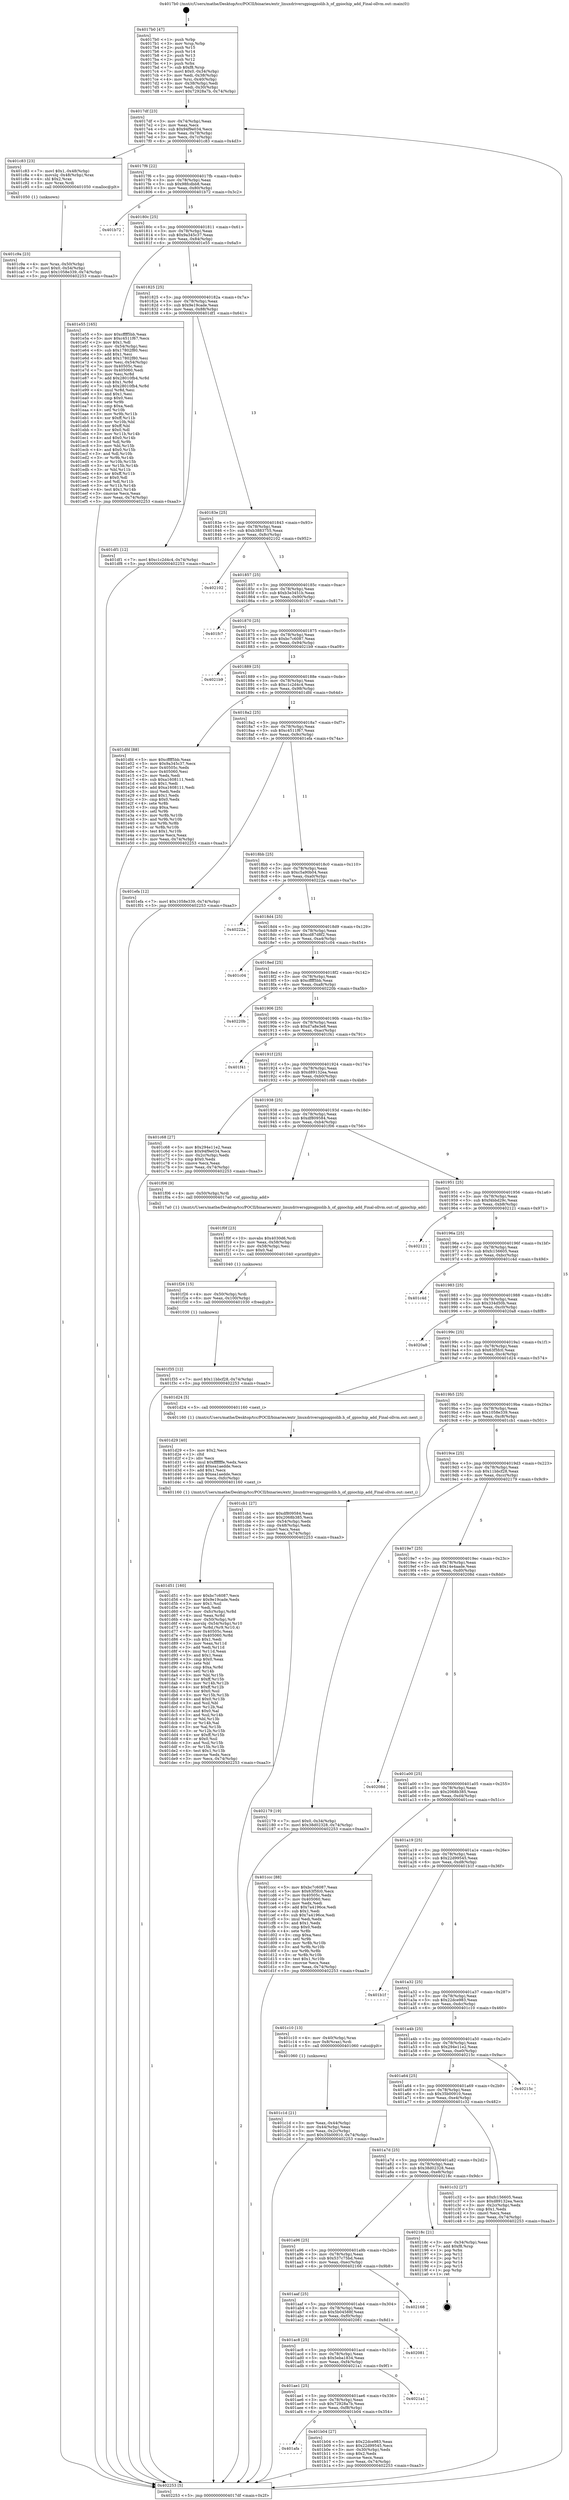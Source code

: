 digraph "0x4017b0" {
  label = "0x4017b0 (/mnt/c/Users/mathe/Desktop/tcc/POCII/binaries/extr_linuxdriversgpiogpiolib.h_of_gpiochip_add_Final-ollvm.out::main(0))"
  labelloc = "t"
  node[shape=record]

  Entry [label="",width=0.3,height=0.3,shape=circle,fillcolor=black,style=filled]
  "0x4017df" [label="{
     0x4017df [23]\l
     | [instrs]\l
     &nbsp;&nbsp;0x4017df \<+3\>: mov -0x74(%rbp),%eax\l
     &nbsp;&nbsp;0x4017e2 \<+2\>: mov %eax,%ecx\l
     &nbsp;&nbsp;0x4017e4 \<+6\>: sub $0x94f9e034,%ecx\l
     &nbsp;&nbsp;0x4017ea \<+3\>: mov %eax,-0x78(%rbp)\l
     &nbsp;&nbsp;0x4017ed \<+3\>: mov %ecx,-0x7c(%rbp)\l
     &nbsp;&nbsp;0x4017f0 \<+6\>: je 0000000000401c83 \<main+0x4d3\>\l
  }"]
  "0x401c83" [label="{
     0x401c83 [23]\l
     | [instrs]\l
     &nbsp;&nbsp;0x401c83 \<+7\>: movl $0x1,-0x48(%rbp)\l
     &nbsp;&nbsp;0x401c8a \<+4\>: movslq -0x48(%rbp),%rax\l
     &nbsp;&nbsp;0x401c8e \<+4\>: shl $0x2,%rax\l
     &nbsp;&nbsp;0x401c92 \<+3\>: mov %rax,%rdi\l
     &nbsp;&nbsp;0x401c95 \<+5\>: call 0000000000401050 \<malloc@plt\>\l
     | [calls]\l
     &nbsp;&nbsp;0x401050 \{1\} (unknown)\l
  }"]
  "0x4017f6" [label="{
     0x4017f6 [22]\l
     | [instrs]\l
     &nbsp;&nbsp;0x4017f6 \<+5\>: jmp 00000000004017fb \<main+0x4b\>\l
     &nbsp;&nbsp;0x4017fb \<+3\>: mov -0x78(%rbp),%eax\l
     &nbsp;&nbsp;0x4017fe \<+5\>: sub $0x98fcdbb8,%eax\l
     &nbsp;&nbsp;0x401803 \<+3\>: mov %eax,-0x80(%rbp)\l
     &nbsp;&nbsp;0x401806 \<+6\>: je 0000000000401b72 \<main+0x3c2\>\l
  }"]
  Exit [label="",width=0.3,height=0.3,shape=circle,fillcolor=black,style=filled,peripheries=2]
  "0x401b72" [label="{
     0x401b72\l
  }", style=dashed]
  "0x40180c" [label="{
     0x40180c [25]\l
     | [instrs]\l
     &nbsp;&nbsp;0x40180c \<+5\>: jmp 0000000000401811 \<main+0x61\>\l
     &nbsp;&nbsp;0x401811 \<+3\>: mov -0x78(%rbp),%eax\l
     &nbsp;&nbsp;0x401814 \<+5\>: sub $0x9a345c37,%eax\l
     &nbsp;&nbsp;0x401819 \<+6\>: mov %eax,-0x84(%rbp)\l
     &nbsp;&nbsp;0x40181f \<+6\>: je 0000000000401e55 \<main+0x6a5\>\l
  }"]
  "0x401f35" [label="{
     0x401f35 [12]\l
     | [instrs]\l
     &nbsp;&nbsp;0x401f35 \<+7\>: movl $0x11bbcf28,-0x74(%rbp)\l
     &nbsp;&nbsp;0x401f3c \<+5\>: jmp 0000000000402253 \<main+0xaa3\>\l
  }"]
  "0x401e55" [label="{
     0x401e55 [165]\l
     | [instrs]\l
     &nbsp;&nbsp;0x401e55 \<+5\>: mov $0xcffff5bb,%eax\l
     &nbsp;&nbsp;0x401e5a \<+5\>: mov $0xc4511f67,%ecx\l
     &nbsp;&nbsp;0x401e5f \<+2\>: mov $0x1,%dl\l
     &nbsp;&nbsp;0x401e61 \<+3\>: mov -0x54(%rbp),%esi\l
     &nbsp;&nbsp;0x401e64 \<+6\>: sub $0x17802f80,%esi\l
     &nbsp;&nbsp;0x401e6a \<+3\>: add $0x1,%esi\l
     &nbsp;&nbsp;0x401e6d \<+6\>: add $0x17802f80,%esi\l
     &nbsp;&nbsp;0x401e73 \<+3\>: mov %esi,-0x54(%rbp)\l
     &nbsp;&nbsp;0x401e76 \<+7\>: mov 0x40505c,%esi\l
     &nbsp;&nbsp;0x401e7d \<+7\>: mov 0x405060,%edi\l
     &nbsp;&nbsp;0x401e84 \<+3\>: mov %esi,%r8d\l
     &nbsp;&nbsp;0x401e87 \<+7\>: add $0x28010fb4,%r8d\l
     &nbsp;&nbsp;0x401e8e \<+4\>: sub $0x1,%r8d\l
     &nbsp;&nbsp;0x401e92 \<+7\>: sub $0x28010fb4,%r8d\l
     &nbsp;&nbsp;0x401e99 \<+4\>: imul %r8d,%esi\l
     &nbsp;&nbsp;0x401e9d \<+3\>: and $0x1,%esi\l
     &nbsp;&nbsp;0x401ea0 \<+3\>: cmp $0x0,%esi\l
     &nbsp;&nbsp;0x401ea3 \<+4\>: sete %r9b\l
     &nbsp;&nbsp;0x401ea7 \<+3\>: cmp $0xa,%edi\l
     &nbsp;&nbsp;0x401eaa \<+4\>: setl %r10b\l
     &nbsp;&nbsp;0x401eae \<+3\>: mov %r9b,%r11b\l
     &nbsp;&nbsp;0x401eb1 \<+4\>: xor $0xff,%r11b\l
     &nbsp;&nbsp;0x401eb5 \<+3\>: mov %r10b,%bl\l
     &nbsp;&nbsp;0x401eb8 \<+3\>: xor $0xff,%bl\l
     &nbsp;&nbsp;0x401ebb \<+3\>: xor $0x0,%dl\l
     &nbsp;&nbsp;0x401ebe \<+3\>: mov %r11b,%r14b\l
     &nbsp;&nbsp;0x401ec1 \<+4\>: and $0x0,%r14b\l
     &nbsp;&nbsp;0x401ec5 \<+3\>: and %dl,%r9b\l
     &nbsp;&nbsp;0x401ec8 \<+3\>: mov %bl,%r15b\l
     &nbsp;&nbsp;0x401ecb \<+4\>: and $0x0,%r15b\l
     &nbsp;&nbsp;0x401ecf \<+3\>: and %dl,%r10b\l
     &nbsp;&nbsp;0x401ed2 \<+3\>: or %r9b,%r14b\l
     &nbsp;&nbsp;0x401ed5 \<+3\>: or %r10b,%r15b\l
     &nbsp;&nbsp;0x401ed8 \<+3\>: xor %r15b,%r14b\l
     &nbsp;&nbsp;0x401edb \<+3\>: or %bl,%r11b\l
     &nbsp;&nbsp;0x401ede \<+4\>: xor $0xff,%r11b\l
     &nbsp;&nbsp;0x401ee2 \<+3\>: or $0x0,%dl\l
     &nbsp;&nbsp;0x401ee5 \<+3\>: and %dl,%r11b\l
     &nbsp;&nbsp;0x401ee8 \<+3\>: or %r11b,%r14b\l
     &nbsp;&nbsp;0x401eeb \<+4\>: test $0x1,%r14b\l
     &nbsp;&nbsp;0x401eef \<+3\>: cmovne %ecx,%eax\l
     &nbsp;&nbsp;0x401ef2 \<+3\>: mov %eax,-0x74(%rbp)\l
     &nbsp;&nbsp;0x401ef5 \<+5\>: jmp 0000000000402253 \<main+0xaa3\>\l
  }"]
  "0x401825" [label="{
     0x401825 [25]\l
     | [instrs]\l
     &nbsp;&nbsp;0x401825 \<+5\>: jmp 000000000040182a \<main+0x7a\>\l
     &nbsp;&nbsp;0x40182a \<+3\>: mov -0x78(%rbp),%eax\l
     &nbsp;&nbsp;0x40182d \<+5\>: sub $0x9e19cade,%eax\l
     &nbsp;&nbsp;0x401832 \<+6\>: mov %eax,-0x88(%rbp)\l
     &nbsp;&nbsp;0x401838 \<+6\>: je 0000000000401df1 \<main+0x641\>\l
  }"]
  "0x401f26" [label="{
     0x401f26 [15]\l
     | [instrs]\l
     &nbsp;&nbsp;0x401f26 \<+4\>: mov -0x50(%rbp),%rdi\l
     &nbsp;&nbsp;0x401f2a \<+6\>: mov %eax,-0x100(%rbp)\l
     &nbsp;&nbsp;0x401f30 \<+5\>: call 0000000000401030 \<free@plt\>\l
     | [calls]\l
     &nbsp;&nbsp;0x401030 \{1\} (unknown)\l
  }"]
  "0x401df1" [label="{
     0x401df1 [12]\l
     | [instrs]\l
     &nbsp;&nbsp;0x401df1 \<+7\>: movl $0xc1c2d4c4,-0x74(%rbp)\l
     &nbsp;&nbsp;0x401df8 \<+5\>: jmp 0000000000402253 \<main+0xaa3\>\l
  }"]
  "0x40183e" [label="{
     0x40183e [25]\l
     | [instrs]\l
     &nbsp;&nbsp;0x40183e \<+5\>: jmp 0000000000401843 \<main+0x93\>\l
     &nbsp;&nbsp;0x401843 \<+3\>: mov -0x78(%rbp),%eax\l
     &nbsp;&nbsp;0x401846 \<+5\>: sub $0xb3883755,%eax\l
     &nbsp;&nbsp;0x40184b \<+6\>: mov %eax,-0x8c(%rbp)\l
     &nbsp;&nbsp;0x401851 \<+6\>: je 0000000000402102 \<main+0x952\>\l
  }"]
  "0x401f0f" [label="{
     0x401f0f [23]\l
     | [instrs]\l
     &nbsp;&nbsp;0x401f0f \<+10\>: movabs $0x4030d6,%rdi\l
     &nbsp;&nbsp;0x401f19 \<+3\>: mov %eax,-0x58(%rbp)\l
     &nbsp;&nbsp;0x401f1c \<+3\>: mov -0x58(%rbp),%esi\l
     &nbsp;&nbsp;0x401f1f \<+2\>: mov $0x0,%al\l
     &nbsp;&nbsp;0x401f21 \<+5\>: call 0000000000401040 \<printf@plt\>\l
     | [calls]\l
     &nbsp;&nbsp;0x401040 \{1\} (unknown)\l
  }"]
  "0x402102" [label="{
     0x402102\l
  }", style=dashed]
  "0x401857" [label="{
     0x401857 [25]\l
     | [instrs]\l
     &nbsp;&nbsp;0x401857 \<+5\>: jmp 000000000040185c \<main+0xac\>\l
     &nbsp;&nbsp;0x40185c \<+3\>: mov -0x78(%rbp),%eax\l
     &nbsp;&nbsp;0x40185f \<+5\>: sub $0xb3e3451b,%eax\l
     &nbsp;&nbsp;0x401864 \<+6\>: mov %eax,-0x90(%rbp)\l
     &nbsp;&nbsp;0x40186a \<+6\>: je 0000000000401fc7 \<main+0x817\>\l
  }"]
  "0x401d51" [label="{
     0x401d51 [160]\l
     | [instrs]\l
     &nbsp;&nbsp;0x401d51 \<+5\>: mov $0xbc7c6087,%ecx\l
     &nbsp;&nbsp;0x401d56 \<+5\>: mov $0x9e19cade,%edx\l
     &nbsp;&nbsp;0x401d5b \<+3\>: mov $0x1,%sil\l
     &nbsp;&nbsp;0x401d5e \<+2\>: xor %edi,%edi\l
     &nbsp;&nbsp;0x401d60 \<+7\>: mov -0xfc(%rbp),%r8d\l
     &nbsp;&nbsp;0x401d67 \<+4\>: imul %eax,%r8d\l
     &nbsp;&nbsp;0x401d6b \<+4\>: mov -0x50(%rbp),%r9\l
     &nbsp;&nbsp;0x401d6f \<+4\>: movslq -0x54(%rbp),%r10\l
     &nbsp;&nbsp;0x401d73 \<+4\>: mov %r8d,(%r9,%r10,4)\l
     &nbsp;&nbsp;0x401d77 \<+7\>: mov 0x40505c,%eax\l
     &nbsp;&nbsp;0x401d7e \<+8\>: mov 0x405060,%r8d\l
     &nbsp;&nbsp;0x401d86 \<+3\>: sub $0x1,%edi\l
     &nbsp;&nbsp;0x401d89 \<+3\>: mov %eax,%r11d\l
     &nbsp;&nbsp;0x401d8c \<+3\>: add %edi,%r11d\l
     &nbsp;&nbsp;0x401d8f \<+4\>: imul %r11d,%eax\l
     &nbsp;&nbsp;0x401d93 \<+3\>: and $0x1,%eax\l
     &nbsp;&nbsp;0x401d96 \<+3\>: cmp $0x0,%eax\l
     &nbsp;&nbsp;0x401d99 \<+3\>: sete %bl\l
     &nbsp;&nbsp;0x401d9c \<+4\>: cmp $0xa,%r8d\l
     &nbsp;&nbsp;0x401da0 \<+4\>: setl %r14b\l
     &nbsp;&nbsp;0x401da4 \<+3\>: mov %bl,%r15b\l
     &nbsp;&nbsp;0x401da7 \<+4\>: xor $0xff,%r15b\l
     &nbsp;&nbsp;0x401dab \<+3\>: mov %r14b,%r12b\l
     &nbsp;&nbsp;0x401dae \<+4\>: xor $0xff,%r12b\l
     &nbsp;&nbsp;0x401db2 \<+4\>: xor $0x0,%sil\l
     &nbsp;&nbsp;0x401db6 \<+3\>: mov %r15b,%r13b\l
     &nbsp;&nbsp;0x401db9 \<+4\>: and $0x0,%r13b\l
     &nbsp;&nbsp;0x401dbd \<+3\>: and %sil,%bl\l
     &nbsp;&nbsp;0x401dc0 \<+3\>: mov %r12b,%al\l
     &nbsp;&nbsp;0x401dc3 \<+2\>: and $0x0,%al\l
     &nbsp;&nbsp;0x401dc5 \<+3\>: and %sil,%r14b\l
     &nbsp;&nbsp;0x401dc8 \<+3\>: or %bl,%r13b\l
     &nbsp;&nbsp;0x401dcb \<+3\>: or %r14b,%al\l
     &nbsp;&nbsp;0x401dce \<+3\>: xor %al,%r13b\l
     &nbsp;&nbsp;0x401dd1 \<+3\>: or %r12b,%r15b\l
     &nbsp;&nbsp;0x401dd4 \<+4\>: xor $0xff,%r15b\l
     &nbsp;&nbsp;0x401dd8 \<+4\>: or $0x0,%sil\l
     &nbsp;&nbsp;0x401ddc \<+3\>: and %sil,%r15b\l
     &nbsp;&nbsp;0x401ddf \<+3\>: or %r15b,%r13b\l
     &nbsp;&nbsp;0x401de2 \<+4\>: test $0x1,%r13b\l
     &nbsp;&nbsp;0x401de6 \<+3\>: cmovne %edx,%ecx\l
     &nbsp;&nbsp;0x401de9 \<+3\>: mov %ecx,-0x74(%rbp)\l
     &nbsp;&nbsp;0x401dec \<+5\>: jmp 0000000000402253 \<main+0xaa3\>\l
  }"]
  "0x401fc7" [label="{
     0x401fc7\l
  }", style=dashed]
  "0x401870" [label="{
     0x401870 [25]\l
     | [instrs]\l
     &nbsp;&nbsp;0x401870 \<+5\>: jmp 0000000000401875 \<main+0xc5\>\l
     &nbsp;&nbsp;0x401875 \<+3\>: mov -0x78(%rbp),%eax\l
     &nbsp;&nbsp;0x401878 \<+5\>: sub $0xbc7c6087,%eax\l
     &nbsp;&nbsp;0x40187d \<+6\>: mov %eax,-0x94(%rbp)\l
     &nbsp;&nbsp;0x401883 \<+6\>: je 00000000004021b9 \<main+0xa09\>\l
  }"]
  "0x401d29" [label="{
     0x401d29 [40]\l
     | [instrs]\l
     &nbsp;&nbsp;0x401d29 \<+5\>: mov $0x2,%ecx\l
     &nbsp;&nbsp;0x401d2e \<+1\>: cltd\l
     &nbsp;&nbsp;0x401d2f \<+2\>: idiv %ecx\l
     &nbsp;&nbsp;0x401d31 \<+6\>: imul $0xfffffffe,%edx,%ecx\l
     &nbsp;&nbsp;0x401d37 \<+6\>: add $0xea1aedde,%ecx\l
     &nbsp;&nbsp;0x401d3d \<+3\>: add $0x1,%ecx\l
     &nbsp;&nbsp;0x401d40 \<+6\>: sub $0xea1aedde,%ecx\l
     &nbsp;&nbsp;0x401d46 \<+6\>: mov %ecx,-0xfc(%rbp)\l
     &nbsp;&nbsp;0x401d4c \<+5\>: call 0000000000401160 \<next_i\>\l
     | [calls]\l
     &nbsp;&nbsp;0x401160 \{1\} (/mnt/c/Users/mathe/Desktop/tcc/POCII/binaries/extr_linuxdriversgpiogpiolib.h_of_gpiochip_add_Final-ollvm.out::next_i)\l
  }"]
  "0x4021b9" [label="{
     0x4021b9\l
  }", style=dashed]
  "0x401889" [label="{
     0x401889 [25]\l
     | [instrs]\l
     &nbsp;&nbsp;0x401889 \<+5\>: jmp 000000000040188e \<main+0xde\>\l
     &nbsp;&nbsp;0x40188e \<+3\>: mov -0x78(%rbp),%eax\l
     &nbsp;&nbsp;0x401891 \<+5\>: sub $0xc1c2d4c4,%eax\l
     &nbsp;&nbsp;0x401896 \<+6\>: mov %eax,-0x98(%rbp)\l
     &nbsp;&nbsp;0x40189c \<+6\>: je 0000000000401dfd \<main+0x64d\>\l
  }"]
  "0x401c9a" [label="{
     0x401c9a [23]\l
     | [instrs]\l
     &nbsp;&nbsp;0x401c9a \<+4\>: mov %rax,-0x50(%rbp)\l
     &nbsp;&nbsp;0x401c9e \<+7\>: movl $0x0,-0x54(%rbp)\l
     &nbsp;&nbsp;0x401ca5 \<+7\>: movl $0x1058e339,-0x74(%rbp)\l
     &nbsp;&nbsp;0x401cac \<+5\>: jmp 0000000000402253 \<main+0xaa3\>\l
  }"]
  "0x401dfd" [label="{
     0x401dfd [88]\l
     | [instrs]\l
     &nbsp;&nbsp;0x401dfd \<+5\>: mov $0xcffff5bb,%eax\l
     &nbsp;&nbsp;0x401e02 \<+5\>: mov $0x9a345c37,%ecx\l
     &nbsp;&nbsp;0x401e07 \<+7\>: mov 0x40505c,%edx\l
     &nbsp;&nbsp;0x401e0e \<+7\>: mov 0x405060,%esi\l
     &nbsp;&nbsp;0x401e15 \<+2\>: mov %edx,%edi\l
     &nbsp;&nbsp;0x401e17 \<+6\>: sub $0xa1608111,%edi\l
     &nbsp;&nbsp;0x401e1d \<+3\>: sub $0x1,%edi\l
     &nbsp;&nbsp;0x401e20 \<+6\>: add $0xa1608111,%edi\l
     &nbsp;&nbsp;0x401e26 \<+3\>: imul %edi,%edx\l
     &nbsp;&nbsp;0x401e29 \<+3\>: and $0x1,%edx\l
     &nbsp;&nbsp;0x401e2c \<+3\>: cmp $0x0,%edx\l
     &nbsp;&nbsp;0x401e2f \<+4\>: sete %r8b\l
     &nbsp;&nbsp;0x401e33 \<+3\>: cmp $0xa,%esi\l
     &nbsp;&nbsp;0x401e36 \<+4\>: setl %r9b\l
     &nbsp;&nbsp;0x401e3a \<+3\>: mov %r8b,%r10b\l
     &nbsp;&nbsp;0x401e3d \<+3\>: and %r9b,%r10b\l
     &nbsp;&nbsp;0x401e40 \<+3\>: xor %r9b,%r8b\l
     &nbsp;&nbsp;0x401e43 \<+3\>: or %r8b,%r10b\l
     &nbsp;&nbsp;0x401e46 \<+4\>: test $0x1,%r10b\l
     &nbsp;&nbsp;0x401e4a \<+3\>: cmovne %ecx,%eax\l
     &nbsp;&nbsp;0x401e4d \<+3\>: mov %eax,-0x74(%rbp)\l
     &nbsp;&nbsp;0x401e50 \<+5\>: jmp 0000000000402253 \<main+0xaa3\>\l
  }"]
  "0x4018a2" [label="{
     0x4018a2 [25]\l
     | [instrs]\l
     &nbsp;&nbsp;0x4018a2 \<+5\>: jmp 00000000004018a7 \<main+0xf7\>\l
     &nbsp;&nbsp;0x4018a7 \<+3\>: mov -0x78(%rbp),%eax\l
     &nbsp;&nbsp;0x4018aa \<+5\>: sub $0xc4511f67,%eax\l
     &nbsp;&nbsp;0x4018af \<+6\>: mov %eax,-0x9c(%rbp)\l
     &nbsp;&nbsp;0x4018b5 \<+6\>: je 0000000000401efa \<main+0x74a\>\l
  }"]
  "0x401c1d" [label="{
     0x401c1d [21]\l
     | [instrs]\l
     &nbsp;&nbsp;0x401c1d \<+3\>: mov %eax,-0x44(%rbp)\l
     &nbsp;&nbsp;0x401c20 \<+3\>: mov -0x44(%rbp),%eax\l
     &nbsp;&nbsp;0x401c23 \<+3\>: mov %eax,-0x2c(%rbp)\l
     &nbsp;&nbsp;0x401c26 \<+7\>: movl $0x35b00910,-0x74(%rbp)\l
     &nbsp;&nbsp;0x401c2d \<+5\>: jmp 0000000000402253 \<main+0xaa3\>\l
  }"]
  "0x401efa" [label="{
     0x401efa [12]\l
     | [instrs]\l
     &nbsp;&nbsp;0x401efa \<+7\>: movl $0x1058e339,-0x74(%rbp)\l
     &nbsp;&nbsp;0x401f01 \<+5\>: jmp 0000000000402253 \<main+0xaa3\>\l
  }"]
  "0x4018bb" [label="{
     0x4018bb [25]\l
     | [instrs]\l
     &nbsp;&nbsp;0x4018bb \<+5\>: jmp 00000000004018c0 \<main+0x110\>\l
     &nbsp;&nbsp;0x4018c0 \<+3\>: mov -0x78(%rbp),%eax\l
     &nbsp;&nbsp;0x4018c3 \<+5\>: sub $0xc5a90b04,%eax\l
     &nbsp;&nbsp;0x4018c8 \<+6\>: mov %eax,-0xa0(%rbp)\l
     &nbsp;&nbsp;0x4018ce \<+6\>: je 000000000040222a \<main+0xa7a\>\l
  }"]
  "0x4017b0" [label="{
     0x4017b0 [47]\l
     | [instrs]\l
     &nbsp;&nbsp;0x4017b0 \<+1\>: push %rbp\l
     &nbsp;&nbsp;0x4017b1 \<+3\>: mov %rsp,%rbp\l
     &nbsp;&nbsp;0x4017b4 \<+2\>: push %r15\l
     &nbsp;&nbsp;0x4017b6 \<+2\>: push %r14\l
     &nbsp;&nbsp;0x4017b8 \<+2\>: push %r13\l
     &nbsp;&nbsp;0x4017ba \<+2\>: push %r12\l
     &nbsp;&nbsp;0x4017bc \<+1\>: push %rbx\l
     &nbsp;&nbsp;0x4017bd \<+7\>: sub $0xf8,%rsp\l
     &nbsp;&nbsp;0x4017c4 \<+7\>: movl $0x0,-0x34(%rbp)\l
     &nbsp;&nbsp;0x4017cb \<+3\>: mov %edi,-0x38(%rbp)\l
     &nbsp;&nbsp;0x4017ce \<+4\>: mov %rsi,-0x40(%rbp)\l
     &nbsp;&nbsp;0x4017d2 \<+3\>: mov -0x38(%rbp),%edi\l
     &nbsp;&nbsp;0x4017d5 \<+3\>: mov %edi,-0x30(%rbp)\l
     &nbsp;&nbsp;0x4017d8 \<+7\>: movl $0x72928a7b,-0x74(%rbp)\l
  }"]
  "0x40222a" [label="{
     0x40222a\l
  }", style=dashed]
  "0x4018d4" [label="{
     0x4018d4 [25]\l
     | [instrs]\l
     &nbsp;&nbsp;0x4018d4 \<+5\>: jmp 00000000004018d9 \<main+0x129\>\l
     &nbsp;&nbsp;0x4018d9 \<+3\>: mov -0x78(%rbp),%eax\l
     &nbsp;&nbsp;0x4018dc \<+5\>: sub $0xcd87d8f2,%eax\l
     &nbsp;&nbsp;0x4018e1 \<+6\>: mov %eax,-0xa4(%rbp)\l
     &nbsp;&nbsp;0x4018e7 \<+6\>: je 0000000000401c04 \<main+0x454\>\l
  }"]
  "0x402253" [label="{
     0x402253 [5]\l
     | [instrs]\l
     &nbsp;&nbsp;0x402253 \<+5\>: jmp 00000000004017df \<main+0x2f\>\l
  }"]
  "0x401c04" [label="{
     0x401c04\l
  }", style=dashed]
  "0x4018ed" [label="{
     0x4018ed [25]\l
     | [instrs]\l
     &nbsp;&nbsp;0x4018ed \<+5\>: jmp 00000000004018f2 \<main+0x142\>\l
     &nbsp;&nbsp;0x4018f2 \<+3\>: mov -0x78(%rbp),%eax\l
     &nbsp;&nbsp;0x4018f5 \<+5\>: sub $0xcffff5bb,%eax\l
     &nbsp;&nbsp;0x4018fa \<+6\>: mov %eax,-0xa8(%rbp)\l
     &nbsp;&nbsp;0x401900 \<+6\>: je 000000000040220b \<main+0xa5b\>\l
  }"]
  "0x401afa" [label="{
     0x401afa\l
  }", style=dashed]
  "0x40220b" [label="{
     0x40220b\l
  }", style=dashed]
  "0x401906" [label="{
     0x401906 [25]\l
     | [instrs]\l
     &nbsp;&nbsp;0x401906 \<+5\>: jmp 000000000040190b \<main+0x15b\>\l
     &nbsp;&nbsp;0x40190b \<+3\>: mov -0x78(%rbp),%eax\l
     &nbsp;&nbsp;0x40190e \<+5\>: sub $0xd7a8e3e8,%eax\l
     &nbsp;&nbsp;0x401913 \<+6\>: mov %eax,-0xac(%rbp)\l
     &nbsp;&nbsp;0x401919 \<+6\>: je 0000000000401f41 \<main+0x791\>\l
  }"]
  "0x401b04" [label="{
     0x401b04 [27]\l
     | [instrs]\l
     &nbsp;&nbsp;0x401b04 \<+5\>: mov $0x22dce983,%eax\l
     &nbsp;&nbsp;0x401b09 \<+5\>: mov $0x22d99545,%ecx\l
     &nbsp;&nbsp;0x401b0e \<+3\>: mov -0x30(%rbp),%edx\l
     &nbsp;&nbsp;0x401b11 \<+3\>: cmp $0x2,%edx\l
     &nbsp;&nbsp;0x401b14 \<+3\>: cmovne %ecx,%eax\l
     &nbsp;&nbsp;0x401b17 \<+3\>: mov %eax,-0x74(%rbp)\l
     &nbsp;&nbsp;0x401b1a \<+5\>: jmp 0000000000402253 \<main+0xaa3\>\l
  }"]
  "0x401f41" [label="{
     0x401f41\l
  }", style=dashed]
  "0x40191f" [label="{
     0x40191f [25]\l
     | [instrs]\l
     &nbsp;&nbsp;0x40191f \<+5\>: jmp 0000000000401924 \<main+0x174\>\l
     &nbsp;&nbsp;0x401924 \<+3\>: mov -0x78(%rbp),%eax\l
     &nbsp;&nbsp;0x401927 \<+5\>: sub $0xd89132ea,%eax\l
     &nbsp;&nbsp;0x40192c \<+6\>: mov %eax,-0xb0(%rbp)\l
     &nbsp;&nbsp;0x401932 \<+6\>: je 0000000000401c68 \<main+0x4b8\>\l
  }"]
  "0x401ae1" [label="{
     0x401ae1 [25]\l
     | [instrs]\l
     &nbsp;&nbsp;0x401ae1 \<+5\>: jmp 0000000000401ae6 \<main+0x336\>\l
     &nbsp;&nbsp;0x401ae6 \<+3\>: mov -0x78(%rbp),%eax\l
     &nbsp;&nbsp;0x401ae9 \<+5\>: sub $0x72928a7b,%eax\l
     &nbsp;&nbsp;0x401aee \<+6\>: mov %eax,-0xf8(%rbp)\l
     &nbsp;&nbsp;0x401af4 \<+6\>: je 0000000000401b04 \<main+0x354\>\l
  }"]
  "0x401c68" [label="{
     0x401c68 [27]\l
     | [instrs]\l
     &nbsp;&nbsp;0x401c68 \<+5\>: mov $0x294e11e2,%eax\l
     &nbsp;&nbsp;0x401c6d \<+5\>: mov $0x94f9e034,%ecx\l
     &nbsp;&nbsp;0x401c72 \<+3\>: mov -0x2c(%rbp),%edx\l
     &nbsp;&nbsp;0x401c75 \<+3\>: cmp $0x0,%edx\l
     &nbsp;&nbsp;0x401c78 \<+3\>: cmove %ecx,%eax\l
     &nbsp;&nbsp;0x401c7b \<+3\>: mov %eax,-0x74(%rbp)\l
     &nbsp;&nbsp;0x401c7e \<+5\>: jmp 0000000000402253 \<main+0xaa3\>\l
  }"]
  "0x401938" [label="{
     0x401938 [25]\l
     | [instrs]\l
     &nbsp;&nbsp;0x401938 \<+5\>: jmp 000000000040193d \<main+0x18d\>\l
     &nbsp;&nbsp;0x40193d \<+3\>: mov -0x78(%rbp),%eax\l
     &nbsp;&nbsp;0x401940 \<+5\>: sub $0xdf809584,%eax\l
     &nbsp;&nbsp;0x401945 \<+6\>: mov %eax,-0xb4(%rbp)\l
     &nbsp;&nbsp;0x40194b \<+6\>: je 0000000000401f06 \<main+0x756\>\l
  }"]
  "0x4021a1" [label="{
     0x4021a1\l
  }", style=dashed]
  "0x401f06" [label="{
     0x401f06 [9]\l
     | [instrs]\l
     &nbsp;&nbsp;0x401f06 \<+4\>: mov -0x50(%rbp),%rdi\l
     &nbsp;&nbsp;0x401f0a \<+5\>: call 00000000004017a0 \<of_gpiochip_add\>\l
     | [calls]\l
     &nbsp;&nbsp;0x4017a0 \{1\} (/mnt/c/Users/mathe/Desktop/tcc/POCII/binaries/extr_linuxdriversgpiogpiolib.h_of_gpiochip_add_Final-ollvm.out::of_gpiochip_add)\l
  }"]
  "0x401951" [label="{
     0x401951 [25]\l
     | [instrs]\l
     &nbsp;&nbsp;0x401951 \<+5\>: jmp 0000000000401956 \<main+0x1a6\>\l
     &nbsp;&nbsp;0x401956 \<+3\>: mov -0x78(%rbp),%eax\l
     &nbsp;&nbsp;0x401959 \<+5\>: sub $0xf4bbd29c,%eax\l
     &nbsp;&nbsp;0x40195e \<+6\>: mov %eax,-0xb8(%rbp)\l
     &nbsp;&nbsp;0x401964 \<+6\>: je 0000000000402121 \<main+0x971\>\l
  }"]
  "0x401ac8" [label="{
     0x401ac8 [25]\l
     | [instrs]\l
     &nbsp;&nbsp;0x401ac8 \<+5\>: jmp 0000000000401acd \<main+0x31d\>\l
     &nbsp;&nbsp;0x401acd \<+3\>: mov -0x78(%rbp),%eax\l
     &nbsp;&nbsp;0x401ad0 \<+5\>: sub $0x5eba1834,%eax\l
     &nbsp;&nbsp;0x401ad5 \<+6\>: mov %eax,-0xf4(%rbp)\l
     &nbsp;&nbsp;0x401adb \<+6\>: je 00000000004021a1 \<main+0x9f1\>\l
  }"]
  "0x402121" [label="{
     0x402121\l
  }", style=dashed]
  "0x40196a" [label="{
     0x40196a [25]\l
     | [instrs]\l
     &nbsp;&nbsp;0x40196a \<+5\>: jmp 000000000040196f \<main+0x1bf\>\l
     &nbsp;&nbsp;0x40196f \<+3\>: mov -0x78(%rbp),%eax\l
     &nbsp;&nbsp;0x401972 \<+5\>: sub $0xfc156605,%eax\l
     &nbsp;&nbsp;0x401977 \<+6\>: mov %eax,-0xbc(%rbp)\l
     &nbsp;&nbsp;0x40197d \<+6\>: je 0000000000401c4d \<main+0x49d\>\l
  }"]
  "0x402081" [label="{
     0x402081\l
  }", style=dashed]
  "0x401c4d" [label="{
     0x401c4d\l
  }", style=dashed]
  "0x401983" [label="{
     0x401983 [25]\l
     | [instrs]\l
     &nbsp;&nbsp;0x401983 \<+5\>: jmp 0000000000401988 \<main+0x1d8\>\l
     &nbsp;&nbsp;0x401988 \<+3\>: mov -0x78(%rbp),%eax\l
     &nbsp;&nbsp;0x40198b \<+5\>: sub $0x334d50b,%eax\l
     &nbsp;&nbsp;0x401990 \<+6\>: mov %eax,-0xc0(%rbp)\l
     &nbsp;&nbsp;0x401996 \<+6\>: je 00000000004020a8 \<main+0x8f8\>\l
  }"]
  "0x401aaf" [label="{
     0x401aaf [25]\l
     | [instrs]\l
     &nbsp;&nbsp;0x401aaf \<+5\>: jmp 0000000000401ab4 \<main+0x304\>\l
     &nbsp;&nbsp;0x401ab4 \<+3\>: mov -0x78(%rbp),%eax\l
     &nbsp;&nbsp;0x401ab7 \<+5\>: sub $0x5b04588f,%eax\l
     &nbsp;&nbsp;0x401abc \<+6\>: mov %eax,-0xf0(%rbp)\l
     &nbsp;&nbsp;0x401ac2 \<+6\>: je 0000000000402081 \<main+0x8d1\>\l
  }"]
  "0x4020a8" [label="{
     0x4020a8\l
  }", style=dashed]
  "0x40199c" [label="{
     0x40199c [25]\l
     | [instrs]\l
     &nbsp;&nbsp;0x40199c \<+5\>: jmp 00000000004019a1 \<main+0x1f1\>\l
     &nbsp;&nbsp;0x4019a1 \<+3\>: mov -0x78(%rbp),%eax\l
     &nbsp;&nbsp;0x4019a4 \<+5\>: sub $0x63f5fc0,%eax\l
     &nbsp;&nbsp;0x4019a9 \<+6\>: mov %eax,-0xc4(%rbp)\l
     &nbsp;&nbsp;0x4019af \<+6\>: je 0000000000401d24 \<main+0x574\>\l
  }"]
  "0x402168" [label="{
     0x402168\l
  }", style=dashed]
  "0x401d24" [label="{
     0x401d24 [5]\l
     | [instrs]\l
     &nbsp;&nbsp;0x401d24 \<+5\>: call 0000000000401160 \<next_i\>\l
     | [calls]\l
     &nbsp;&nbsp;0x401160 \{1\} (/mnt/c/Users/mathe/Desktop/tcc/POCII/binaries/extr_linuxdriversgpiogpiolib.h_of_gpiochip_add_Final-ollvm.out::next_i)\l
  }"]
  "0x4019b5" [label="{
     0x4019b5 [25]\l
     | [instrs]\l
     &nbsp;&nbsp;0x4019b5 \<+5\>: jmp 00000000004019ba \<main+0x20a\>\l
     &nbsp;&nbsp;0x4019ba \<+3\>: mov -0x78(%rbp),%eax\l
     &nbsp;&nbsp;0x4019bd \<+5\>: sub $0x1058e339,%eax\l
     &nbsp;&nbsp;0x4019c2 \<+6\>: mov %eax,-0xc8(%rbp)\l
     &nbsp;&nbsp;0x4019c8 \<+6\>: je 0000000000401cb1 \<main+0x501\>\l
  }"]
  "0x401a96" [label="{
     0x401a96 [25]\l
     | [instrs]\l
     &nbsp;&nbsp;0x401a96 \<+5\>: jmp 0000000000401a9b \<main+0x2eb\>\l
     &nbsp;&nbsp;0x401a9b \<+3\>: mov -0x78(%rbp),%eax\l
     &nbsp;&nbsp;0x401a9e \<+5\>: sub $0x537c75bd,%eax\l
     &nbsp;&nbsp;0x401aa3 \<+6\>: mov %eax,-0xec(%rbp)\l
     &nbsp;&nbsp;0x401aa9 \<+6\>: je 0000000000402168 \<main+0x9b8\>\l
  }"]
  "0x401cb1" [label="{
     0x401cb1 [27]\l
     | [instrs]\l
     &nbsp;&nbsp;0x401cb1 \<+5\>: mov $0xdf809584,%eax\l
     &nbsp;&nbsp;0x401cb6 \<+5\>: mov $0x2068b385,%ecx\l
     &nbsp;&nbsp;0x401cbb \<+3\>: mov -0x54(%rbp),%edx\l
     &nbsp;&nbsp;0x401cbe \<+3\>: cmp -0x48(%rbp),%edx\l
     &nbsp;&nbsp;0x401cc1 \<+3\>: cmovl %ecx,%eax\l
     &nbsp;&nbsp;0x401cc4 \<+3\>: mov %eax,-0x74(%rbp)\l
     &nbsp;&nbsp;0x401cc7 \<+5\>: jmp 0000000000402253 \<main+0xaa3\>\l
  }"]
  "0x4019ce" [label="{
     0x4019ce [25]\l
     | [instrs]\l
     &nbsp;&nbsp;0x4019ce \<+5\>: jmp 00000000004019d3 \<main+0x223\>\l
     &nbsp;&nbsp;0x4019d3 \<+3\>: mov -0x78(%rbp),%eax\l
     &nbsp;&nbsp;0x4019d6 \<+5\>: sub $0x11bbcf28,%eax\l
     &nbsp;&nbsp;0x4019db \<+6\>: mov %eax,-0xcc(%rbp)\l
     &nbsp;&nbsp;0x4019e1 \<+6\>: je 0000000000402179 \<main+0x9c9\>\l
  }"]
  "0x40218c" [label="{
     0x40218c [21]\l
     | [instrs]\l
     &nbsp;&nbsp;0x40218c \<+3\>: mov -0x34(%rbp),%eax\l
     &nbsp;&nbsp;0x40218f \<+7\>: add $0xf8,%rsp\l
     &nbsp;&nbsp;0x402196 \<+1\>: pop %rbx\l
     &nbsp;&nbsp;0x402197 \<+2\>: pop %r12\l
     &nbsp;&nbsp;0x402199 \<+2\>: pop %r13\l
     &nbsp;&nbsp;0x40219b \<+2\>: pop %r14\l
     &nbsp;&nbsp;0x40219d \<+2\>: pop %r15\l
     &nbsp;&nbsp;0x40219f \<+1\>: pop %rbp\l
     &nbsp;&nbsp;0x4021a0 \<+1\>: ret\l
  }"]
  "0x402179" [label="{
     0x402179 [19]\l
     | [instrs]\l
     &nbsp;&nbsp;0x402179 \<+7\>: movl $0x0,-0x34(%rbp)\l
     &nbsp;&nbsp;0x402180 \<+7\>: movl $0x38d02328,-0x74(%rbp)\l
     &nbsp;&nbsp;0x402187 \<+5\>: jmp 0000000000402253 \<main+0xaa3\>\l
  }"]
  "0x4019e7" [label="{
     0x4019e7 [25]\l
     | [instrs]\l
     &nbsp;&nbsp;0x4019e7 \<+5\>: jmp 00000000004019ec \<main+0x23c\>\l
     &nbsp;&nbsp;0x4019ec \<+3\>: mov -0x78(%rbp),%eax\l
     &nbsp;&nbsp;0x4019ef \<+5\>: sub $0x14e4aade,%eax\l
     &nbsp;&nbsp;0x4019f4 \<+6\>: mov %eax,-0xd0(%rbp)\l
     &nbsp;&nbsp;0x4019fa \<+6\>: je 000000000040208d \<main+0x8dd\>\l
  }"]
  "0x401a7d" [label="{
     0x401a7d [25]\l
     | [instrs]\l
     &nbsp;&nbsp;0x401a7d \<+5\>: jmp 0000000000401a82 \<main+0x2d2\>\l
     &nbsp;&nbsp;0x401a82 \<+3\>: mov -0x78(%rbp),%eax\l
     &nbsp;&nbsp;0x401a85 \<+5\>: sub $0x38d02328,%eax\l
     &nbsp;&nbsp;0x401a8a \<+6\>: mov %eax,-0xe8(%rbp)\l
     &nbsp;&nbsp;0x401a90 \<+6\>: je 000000000040218c \<main+0x9dc\>\l
  }"]
  "0x40208d" [label="{
     0x40208d\l
  }", style=dashed]
  "0x401a00" [label="{
     0x401a00 [25]\l
     | [instrs]\l
     &nbsp;&nbsp;0x401a00 \<+5\>: jmp 0000000000401a05 \<main+0x255\>\l
     &nbsp;&nbsp;0x401a05 \<+3\>: mov -0x78(%rbp),%eax\l
     &nbsp;&nbsp;0x401a08 \<+5\>: sub $0x2068b385,%eax\l
     &nbsp;&nbsp;0x401a0d \<+6\>: mov %eax,-0xd4(%rbp)\l
     &nbsp;&nbsp;0x401a13 \<+6\>: je 0000000000401ccc \<main+0x51c\>\l
  }"]
  "0x401c32" [label="{
     0x401c32 [27]\l
     | [instrs]\l
     &nbsp;&nbsp;0x401c32 \<+5\>: mov $0xfc156605,%eax\l
     &nbsp;&nbsp;0x401c37 \<+5\>: mov $0xd89132ea,%ecx\l
     &nbsp;&nbsp;0x401c3c \<+3\>: mov -0x2c(%rbp),%edx\l
     &nbsp;&nbsp;0x401c3f \<+3\>: cmp $0x1,%edx\l
     &nbsp;&nbsp;0x401c42 \<+3\>: cmovl %ecx,%eax\l
     &nbsp;&nbsp;0x401c45 \<+3\>: mov %eax,-0x74(%rbp)\l
     &nbsp;&nbsp;0x401c48 \<+5\>: jmp 0000000000402253 \<main+0xaa3\>\l
  }"]
  "0x401ccc" [label="{
     0x401ccc [88]\l
     | [instrs]\l
     &nbsp;&nbsp;0x401ccc \<+5\>: mov $0xbc7c6087,%eax\l
     &nbsp;&nbsp;0x401cd1 \<+5\>: mov $0x63f5fc0,%ecx\l
     &nbsp;&nbsp;0x401cd6 \<+7\>: mov 0x40505c,%edx\l
     &nbsp;&nbsp;0x401cdd \<+7\>: mov 0x405060,%esi\l
     &nbsp;&nbsp;0x401ce4 \<+2\>: mov %edx,%edi\l
     &nbsp;&nbsp;0x401ce6 \<+6\>: add $0x7a4196ce,%edi\l
     &nbsp;&nbsp;0x401cec \<+3\>: sub $0x1,%edi\l
     &nbsp;&nbsp;0x401cef \<+6\>: sub $0x7a4196ce,%edi\l
     &nbsp;&nbsp;0x401cf5 \<+3\>: imul %edi,%edx\l
     &nbsp;&nbsp;0x401cf8 \<+3\>: and $0x1,%edx\l
     &nbsp;&nbsp;0x401cfb \<+3\>: cmp $0x0,%edx\l
     &nbsp;&nbsp;0x401cfe \<+4\>: sete %r8b\l
     &nbsp;&nbsp;0x401d02 \<+3\>: cmp $0xa,%esi\l
     &nbsp;&nbsp;0x401d05 \<+4\>: setl %r9b\l
     &nbsp;&nbsp;0x401d09 \<+3\>: mov %r8b,%r10b\l
     &nbsp;&nbsp;0x401d0c \<+3\>: and %r9b,%r10b\l
     &nbsp;&nbsp;0x401d0f \<+3\>: xor %r9b,%r8b\l
     &nbsp;&nbsp;0x401d12 \<+3\>: or %r8b,%r10b\l
     &nbsp;&nbsp;0x401d15 \<+4\>: test $0x1,%r10b\l
     &nbsp;&nbsp;0x401d19 \<+3\>: cmovne %ecx,%eax\l
     &nbsp;&nbsp;0x401d1c \<+3\>: mov %eax,-0x74(%rbp)\l
     &nbsp;&nbsp;0x401d1f \<+5\>: jmp 0000000000402253 \<main+0xaa3\>\l
  }"]
  "0x401a19" [label="{
     0x401a19 [25]\l
     | [instrs]\l
     &nbsp;&nbsp;0x401a19 \<+5\>: jmp 0000000000401a1e \<main+0x26e\>\l
     &nbsp;&nbsp;0x401a1e \<+3\>: mov -0x78(%rbp),%eax\l
     &nbsp;&nbsp;0x401a21 \<+5\>: sub $0x22d99545,%eax\l
     &nbsp;&nbsp;0x401a26 \<+6\>: mov %eax,-0xd8(%rbp)\l
     &nbsp;&nbsp;0x401a2c \<+6\>: je 0000000000401b1f \<main+0x36f\>\l
  }"]
  "0x401a64" [label="{
     0x401a64 [25]\l
     | [instrs]\l
     &nbsp;&nbsp;0x401a64 \<+5\>: jmp 0000000000401a69 \<main+0x2b9\>\l
     &nbsp;&nbsp;0x401a69 \<+3\>: mov -0x78(%rbp),%eax\l
     &nbsp;&nbsp;0x401a6c \<+5\>: sub $0x35b00910,%eax\l
     &nbsp;&nbsp;0x401a71 \<+6\>: mov %eax,-0xe4(%rbp)\l
     &nbsp;&nbsp;0x401a77 \<+6\>: je 0000000000401c32 \<main+0x482\>\l
  }"]
  "0x401b1f" [label="{
     0x401b1f\l
  }", style=dashed]
  "0x401a32" [label="{
     0x401a32 [25]\l
     | [instrs]\l
     &nbsp;&nbsp;0x401a32 \<+5\>: jmp 0000000000401a37 \<main+0x287\>\l
     &nbsp;&nbsp;0x401a37 \<+3\>: mov -0x78(%rbp),%eax\l
     &nbsp;&nbsp;0x401a3a \<+5\>: sub $0x22dce983,%eax\l
     &nbsp;&nbsp;0x401a3f \<+6\>: mov %eax,-0xdc(%rbp)\l
     &nbsp;&nbsp;0x401a45 \<+6\>: je 0000000000401c10 \<main+0x460\>\l
  }"]
  "0x40215c" [label="{
     0x40215c\l
  }", style=dashed]
  "0x401c10" [label="{
     0x401c10 [13]\l
     | [instrs]\l
     &nbsp;&nbsp;0x401c10 \<+4\>: mov -0x40(%rbp),%rax\l
     &nbsp;&nbsp;0x401c14 \<+4\>: mov 0x8(%rax),%rdi\l
     &nbsp;&nbsp;0x401c18 \<+5\>: call 0000000000401060 \<atoi@plt\>\l
     | [calls]\l
     &nbsp;&nbsp;0x401060 \{1\} (unknown)\l
  }"]
  "0x401a4b" [label="{
     0x401a4b [25]\l
     | [instrs]\l
     &nbsp;&nbsp;0x401a4b \<+5\>: jmp 0000000000401a50 \<main+0x2a0\>\l
     &nbsp;&nbsp;0x401a50 \<+3\>: mov -0x78(%rbp),%eax\l
     &nbsp;&nbsp;0x401a53 \<+5\>: sub $0x294e11e2,%eax\l
     &nbsp;&nbsp;0x401a58 \<+6\>: mov %eax,-0xe0(%rbp)\l
     &nbsp;&nbsp;0x401a5e \<+6\>: je 000000000040215c \<main+0x9ac\>\l
  }"]
  Entry -> "0x4017b0" [label=" 1"]
  "0x4017df" -> "0x401c83" [label=" 1"]
  "0x4017df" -> "0x4017f6" [label=" 15"]
  "0x40218c" -> Exit [label=" 1"]
  "0x4017f6" -> "0x401b72" [label=" 0"]
  "0x4017f6" -> "0x40180c" [label=" 15"]
  "0x402179" -> "0x402253" [label=" 1"]
  "0x40180c" -> "0x401e55" [label=" 1"]
  "0x40180c" -> "0x401825" [label=" 14"]
  "0x401f35" -> "0x402253" [label=" 1"]
  "0x401825" -> "0x401df1" [label=" 1"]
  "0x401825" -> "0x40183e" [label=" 13"]
  "0x401f26" -> "0x401f35" [label=" 1"]
  "0x40183e" -> "0x402102" [label=" 0"]
  "0x40183e" -> "0x401857" [label=" 13"]
  "0x401f0f" -> "0x401f26" [label=" 1"]
  "0x401857" -> "0x401fc7" [label=" 0"]
  "0x401857" -> "0x401870" [label=" 13"]
  "0x401f06" -> "0x401f0f" [label=" 1"]
  "0x401870" -> "0x4021b9" [label=" 0"]
  "0x401870" -> "0x401889" [label=" 13"]
  "0x401efa" -> "0x402253" [label=" 1"]
  "0x401889" -> "0x401dfd" [label=" 1"]
  "0x401889" -> "0x4018a2" [label=" 12"]
  "0x401e55" -> "0x402253" [label=" 1"]
  "0x4018a2" -> "0x401efa" [label=" 1"]
  "0x4018a2" -> "0x4018bb" [label=" 11"]
  "0x401dfd" -> "0x402253" [label=" 1"]
  "0x4018bb" -> "0x40222a" [label=" 0"]
  "0x4018bb" -> "0x4018d4" [label=" 11"]
  "0x401df1" -> "0x402253" [label=" 1"]
  "0x4018d4" -> "0x401c04" [label=" 0"]
  "0x4018d4" -> "0x4018ed" [label=" 11"]
  "0x401d51" -> "0x402253" [label=" 1"]
  "0x4018ed" -> "0x40220b" [label=" 0"]
  "0x4018ed" -> "0x401906" [label=" 11"]
  "0x401d29" -> "0x401d51" [label=" 1"]
  "0x401906" -> "0x401f41" [label=" 0"]
  "0x401906" -> "0x40191f" [label=" 11"]
  "0x401d24" -> "0x401d29" [label=" 1"]
  "0x40191f" -> "0x401c68" [label=" 1"]
  "0x40191f" -> "0x401938" [label=" 10"]
  "0x401cb1" -> "0x402253" [label=" 2"]
  "0x401938" -> "0x401f06" [label=" 1"]
  "0x401938" -> "0x401951" [label=" 9"]
  "0x401c9a" -> "0x402253" [label=" 1"]
  "0x401951" -> "0x402121" [label=" 0"]
  "0x401951" -> "0x40196a" [label=" 9"]
  "0x401c68" -> "0x402253" [label=" 1"]
  "0x40196a" -> "0x401c4d" [label=" 0"]
  "0x40196a" -> "0x401983" [label=" 9"]
  "0x401c32" -> "0x402253" [label=" 1"]
  "0x401983" -> "0x4020a8" [label=" 0"]
  "0x401983" -> "0x40199c" [label=" 9"]
  "0x401c10" -> "0x401c1d" [label=" 1"]
  "0x40199c" -> "0x401d24" [label=" 1"]
  "0x40199c" -> "0x4019b5" [label=" 8"]
  "0x402253" -> "0x4017df" [label=" 15"]
  "0x4019b5" -> "0x401cb1" [label=" 2"]
  "0x4019b5" -> "0x4019ce" [label=" 6"]
  "0x401b04" -> "0x402253" [label=" 1"]
  "0x4019ce" -> "0x402179" [label=" 1"]
  "0x4019ce" -> "0x4019e7" [label=" 5"]
  "0x401ae1" -> "0x401afa" [label=" 0"]
  "0x4019e7" -> "0x40208d" [label=" 0"]
  "0x4019e7" -> "0x401a00" [label=" 5"]
  "0x401ccc" -> "0x402253" [label=" 1"]
  "0x401a00" -> "0x401ccc" [label=" 1"]
  "0x401a00" -> "0x401a19" [label=" 4"]
  "0x401ac8" -> "0x401ae1" [label=" 1"]
  "0x401a19" -> "0x401b1f" [label=" 0"]
  "0x401a19" -> "0x401a32" [label=" 4"]
  "0x401c83" -> "0x401c9a" [label=" 1"]
  "0x401a32" -> "0x401c10" [label=" 1"]
  "0x401a32" -> "0x401a4b" [label=" 3"]
  "0x401aaf" -> "0x401ac8" [label=" 1"]
  "0x401a4b" -> "0x40215c" [label=" 0"]
  "0x401a4b" -> "0x401a64" [label=" 3"]
  "0x401ac8" -> "0x4021a1" [label=" 0"]
  "0x401a64" -> "0x401c32" [label=" 1"]
  "0x401a64" -> "0x401a7d" [label=" 2"]
  "0x401ae1" -> "0x401b04" [label=" 1"]
  "0x401a7d" -> "0x40218c" [label=" 1"]
  "0x401a7d" -> "0x401a96" [label=" 1"]
  "0x4017b0" -> "0x4017df" [label=" 1"]
  "0x401a96" -> "0x402168" [label=" 0"]
  "0x401a96" -> "0x401aaf" [label=" 1"]
  "0x401c1d" -> "0x402253" [label=" 1"]
  "0x401aaf" -> "0x402081" [label=" 0"]
}
